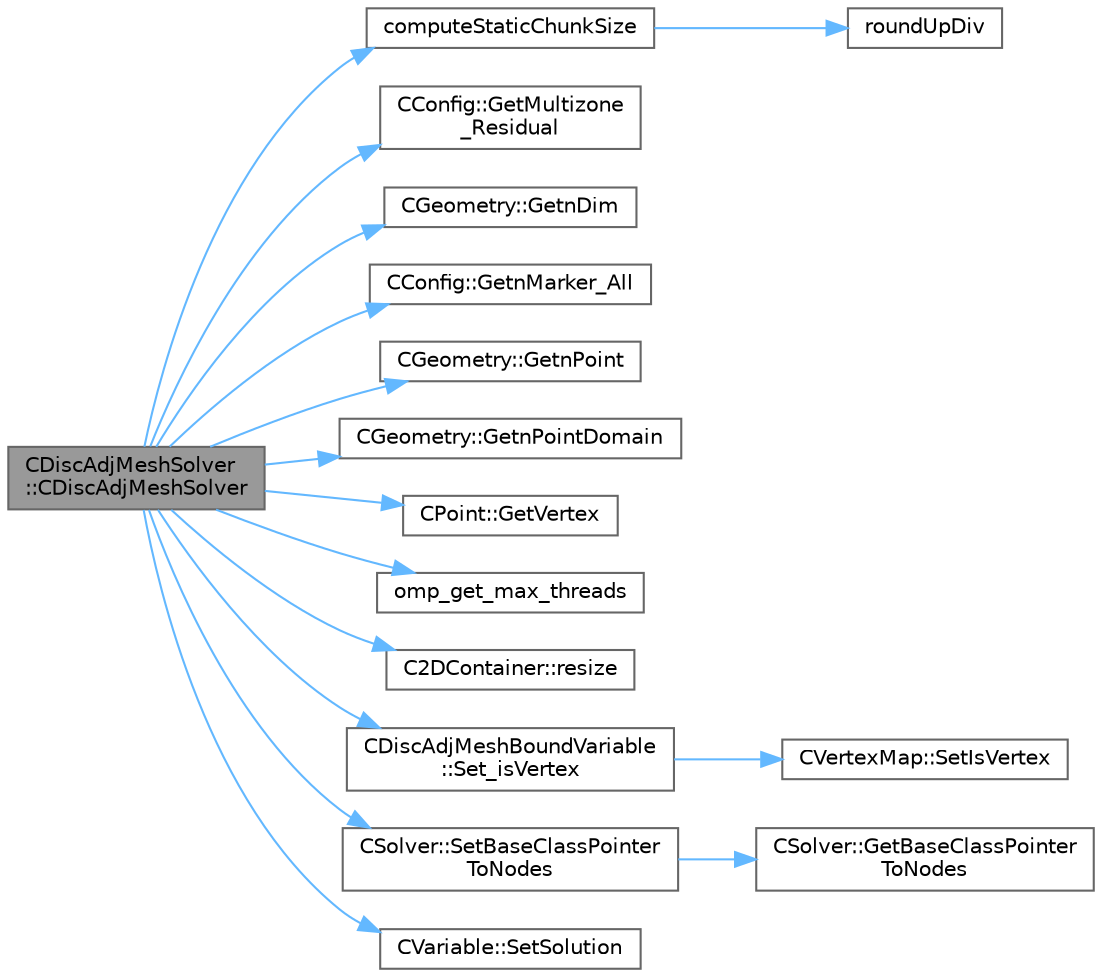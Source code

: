 digraph "CDiscAdjMeshSolver::CDiscAdjMeshSolver"
{
 // LATEX_PDF_SIZE
  bgcolor="transparent";
  edge [fontname=Helvetica,fontsize=10,labelfontname=Helvetica,labelfontsize=10];
  node [fontname=Helvetica,fontsize=10,shape=box,height=0.2,width=0.4];
  rankdir="LR";
  Node1 [id="Node000001",label="CDiscAdjMeshSolver\l::CDiscAdjMeshSolver",height=0.2,width=0.4,color="gray40", fillcolor="grey60", style="filled", fontcolor="black",tooltip=" "];
  Node1 -> Node2 [id="edge1_Node000001_Node000002",color="steelblue1",style="solid",tooltip=" "];
  Node2 [id="Node000002",label="computeStaticChunkSize",height=0.2,width=0.4,color="grey40", fillcolor="white", style="filled",URL="$omp__structure_8hpp.html#a6a308c63005823370a2ffd6a82f3868f",tooltip="Compute a chunk size based on totalWork and number of threads such that all threads get the same numb..."];
  Node2 -> Node3 [id="edge2_Node000002_Node000003",color="steelblue1",style="solid",tooltip=" "];
  Node3 [id="Node000003",label="roundUpDiv",height=0.2,width=0.4,color="grey40", fillcolor="white", style="filled",URL="$omp__structure_8hpp.html#a1c00281f52b615b111a4990b2d2a5157",tooltip="Integer division rounding up."];
  Node1 -> Node4 [id="edge3_Node000001_Node000004",color="steelblue1",style="solid",tooltip=" "];
  Node4 [id="Node000004",label="CConfig::GetMultizone\l_Residual",height=0.2,width=0.4,color="grey40", fillcolor="white", style="filled",URL="$classCConfig.html#a146929508ca21f46fd0adcbc578b17f7",tooltip="Check if the mesh read supports multiple zones."];
  Node1 -> Node5 [id="edge4_Node000001_Node000005",color="steelblue1",style="solid",tooltip=" "];
  Node5 [id="Node000005",label="CGeometry::GetnDim",height=0.2,width=0.4,color="grey40", fillcolor="white", style="filled",URL="$classCGeometry.html#ace7f7fe876f629f5bd5f92d4805a1a4b",tooltip="Get number of coordinates."];
  Node1 -> Node6 [id="edge5_Node000001_Node000006",color="steelblue1",style="solid",tooltip=" "];
  Node6 [id="Node000006",label="CConfig::GetnMarker_All",height=0.2,width=0.4,color="grey40", fillcolor="white", style="filled",URL="$classCConfig.html#a459dee039e618d21a5d78db61c221240",tooltip="Get the total number of boundary markers of the local process including send/receive domains."];
  Node1 -> Node7 [id="edge6_Node000001_Node000007",color="steelblue1",style="solid",tooltip=" "];
  Node7 [id="Node000007",label="CGeometry::GetnPoint",height=0.2,width=0.4,color="grey40", fillcolor="white", style="filled",URL="$classCGeometry.html#a275fb07cd99ab79d7a04b4862280169d",tooltip="Get number of points."];
  Node1 -> Node8 [id="edge7_Node000001_Node000008",color="steelblue1",style="solid",tooltip=" "];
  Node8 [id="Node000008",label="CGeometry::GetnPointDomain",height=0.2,width=0.4,color="grey40", fillcolor="white", style="filled",URL="$classCGeometry.html#ac84179060bbac1fe5e856ea3da850b6e",tooltip="Get number of real points (that belong to the domain)."];
  Node1 -> Node9 [id="edge8_Node000001_Node000009",color="steelblue1",style="solid",tooltip=" "];
  Node9 [id="Node000009",label="CPoint::GetVertex",height=0.2,width=0.4,color="grey40", fillcolor="white", style="filled",URL="$classCPoint.html#aa23a2b42b38e6d611038eeafdb7051d0",tooltip="Get the vertex that compose the control volume for a marker."];
  Node1 -> Node10 [id="edge9_Node000001_Node000010",color="steelblue1",style="solid",tooltip=" "];
  Node10 [id="Node000010",label="omp_get_max_threads",height=0.2,width=0.4,color="grey40", fillcolor="white", style="filled",URL="$omp__structure_8hpp.html#a2f7befecc7b1a4eaade8d81fa6524225",tooltip="Maximum number of threads available."];
  Node1 -> Node11 [id="edge10_Node000001_Node000011",color="steelblue1",style="solid",tooltip=" "];
  Node11 [id="Node000011",label="C2DContainer::resize",height=0.2,width=0.4,color="grey40", fillcolor="white", style="filled",URL="$classC2DContainer.html#a39929b060c72565b4ab19c3a391bb8e6",tooltip="Request a change of size."];
  Node1 -> Node12 [id="edge11_Node000001_Node000012",color="steelblue1",style="solid",tooltip=" "];
  Node12 [id="Node000012",label="CDiscAdjMeshBoundVariable\l::Set_isVertex",height=0.2,width=0.4,color="grey40", fillcolor="white", style="filled",URL="$classCDiscAdjMeshBoundVariable.html#ac0efd2c50e564e35d008cb6d9fd383f9",tooltip="Set whether a node is on the boundary."];
  Node12 -> Node13 [id="edge12_Node000012_Node000013",color="steelblue1",style="solid",tooltip=" "];
  Node13 [id="Node000013",label="CVertexMap::SetIsVertex",height=0.2,width=0.4,color="grey40", fillcolor="white", style="filled",URL="$classCVertexMap.html#a8bdb008951837b3c0db763ec36828f69",tooltip="Set the vertex status of a point."];
  Node1 -> Node14 [id="edge13_Node000001_Node000014",color="steelblue1",style="solid",tooltip=" "];
  Node14 [id="Node000014",label="CSolver::SetBaseClassPointer\lToNodes",height=0.2,width=0.4,color="grey40", fillcolor="white", style="filled",URL="$classCSolver.html#ad982896202dae6e41bfd3568f597cf46",tooltip="Call this method to set \"base_nodes\" after the \"nodes\" variable of the derived solver is instantiated..."];
  Node14 -> Node15 [id="edge14_Node000014_Node000015",color="steelblue1",style="solid",tooltip=" "];
  Node15 [id="Node000015",label="CSolver::GetBaseClassPointer\lToNodes",height=0.2,width=0.4,color="grey40", fillcolor="white", style="filled",URL="$classCSolver.html#ab2e0e1bb48db9207d25bc2679b55439f",tooltip="Pure virtual function, all derived solvers MUST implement a method returning their \"nodes\"."];
  Node1 -> Node16 [id="edge15_Node000001_Node000016",color="steelblue1",style="solid",tooltip=" "];
  Node16 [id="Node000016",label="CVariable::SetSolution",height=0.2,width=0.4,color="grey40", fillcolor="white", style="filled",URL="$classCVariable.html#a22fbbd7bc6491672843000644a05c6a5",tooltip="Set the value of the solution, all variables."];
}
